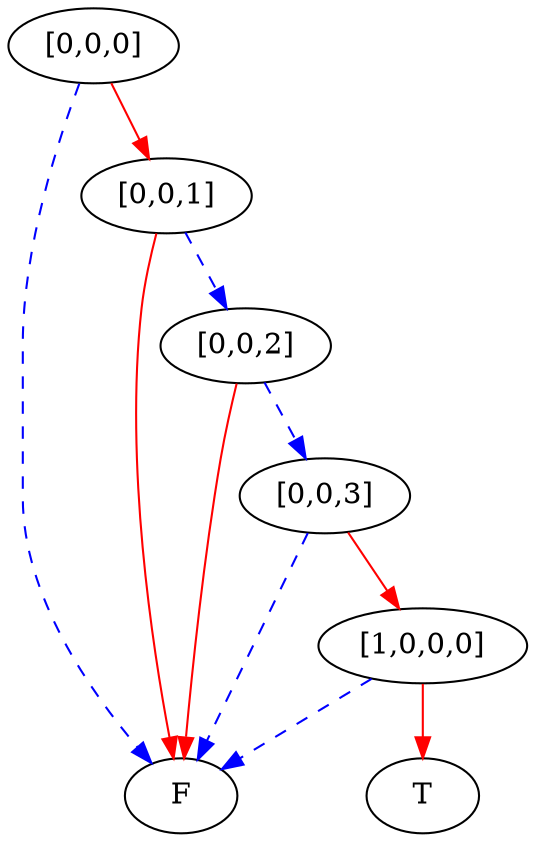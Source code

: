 digraph {
    1 [label=F];
    2 [label=T];
    3 [label="[1,0,0,0]"];
    4 [label="[0,0,3]"];
    5 [label="[0,0,2]"];
    6 [label="[0,0,1]"];
    7 [label="[0,0,0]"];
    3 -> 1 [style=dashed
           ,color=blue];
    3 -> 2 [color=red];
    4 -> 3 [color=red];
    4 -> 1 [style=dashed
           ,color=blue];
    5 -> 4 [style=dashed
           ,color=blue];
    5 -> 1 [color=red];
    6 -> 5 [style=dashed
           ,color=blue];
    6 -> 1 [color=red];
    7 -> 6 [color=red];
    7 -> 1 [style=dashed
           ,color=blue];
}